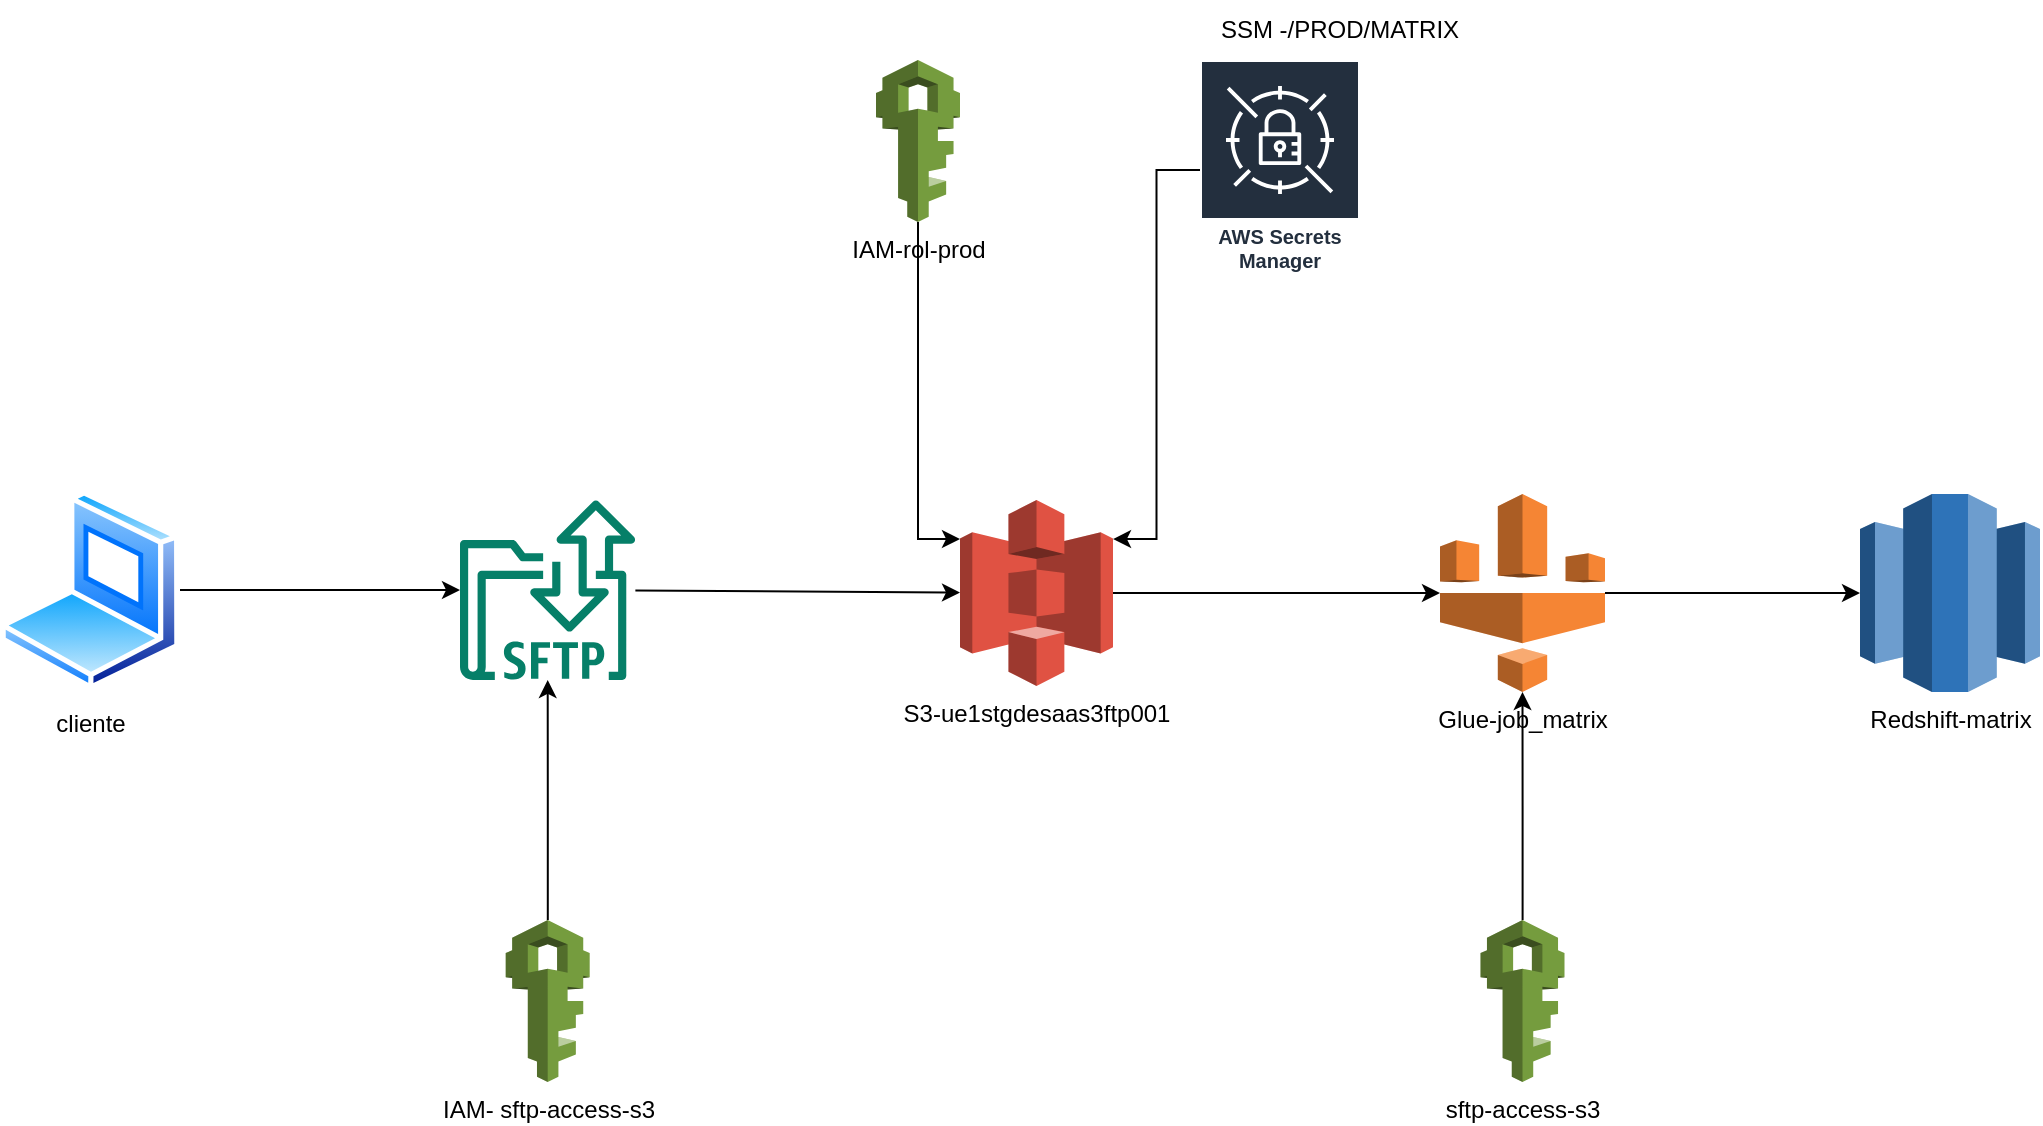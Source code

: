 <mxfile version="20.2.3" type="device"><diagram id="PhFD-9D2J0-vuELNFobK" name="Page-1"><mxGraphModel dx="1578" dy="857" grid="1" gridSize="10" guides="1" tooltips="1" connect="1" arrows="1" fold="1" page="1" pageScale="1" pageWidth="850" pageHeight="1100" math="0" shadow="0"><root><mxCell id="0"/><mxCell id="1" parent="0"/><mxCell id="eNyV49XT9eQzy7IXgoh--28" style="edgeStyle=none;rounded=0;orthogonalLoop=1;jettySize=auto;html=1;" edge="1" parent="1" source="eNyV49XT9eQzy7IXgoh--1" target="eNyV49XT9eQzy7IXgoh--7"><mxGeometry relative="1" as="geometry"/></mxCell><mxCell id="eNyV49XT9eQzy7IXgoh--1" value="cliente" style="aspect=fixed;perimeter=ellipsePerimeter;html=1;align=center;shadow=0;dashed=0;spacingTop=3;image;image=img/lib/active_directory/laptop_client.svg;" vertex="1" parent="1"><mxGeometry x="100" y="445" width="90" height="100" as="geometry"/></mxCell><mxCell id="eNyV49XT9eQzy7IXgoh--20" style="edgeStyle=orthogonalEdgeStyle;rounded=0;orthogonalLoop=1;jettySize=auto;html=1;entryX=0;entryY=0.5;entryDx=0;entryDy=0;entryPerimeter=0;" edge="1" parent="1" source="eNyV49XT9eQzy7IXgoh--2" target="eNyV49XT9eQzy7IXgoh--8"><mxGeometry relative="1" as="geometry"/></mxCell><mxCell id="eNyV49XT9eQzy7IXgoh--2" value="S3-ue1stgdesaas3ftp001" style="outlineConnect=0;dashed=0;verticalLabelPosition=bottom;verticalAlign=top;align=center;html=1;shape=mxgraph.aws3.s3;fillColor=#E05243;gradientColor=none;" vertex="1" parent="1"><mxGeometry x="580" y="450" width="76.5" height="93" as="geometry"/></mxCell><mxCell id="eNyV49XT9eQzy7IXgoh--3" value="Redshift-matrix" style="outlineConnect=0;dashed=0;verticalLabelPosition=bottom;verticalAlign=top;align=center;html=1;shape=mxgraph.aws3.redshift;fillColor=#2E73B8;gradientColor=none;" vertex="1" parent="1"><mxGeometry x="1030" y="447" width="90" height="99" as="geometry"/></mxCell><mxCell id="eNyV49XT9eQzy7IXgoh--18" style="edgeStyle=orthogonalEdgeStyle;rounded=0;orthogonalLoop=1;jettySize=auto;html=1;entryX=0;entryY=0.21;entryDx=0;entryDy=0;entryPerimeter=0;" edge="1" parent="1" source="eNyV49XT9eQzy7IXgoh--4" target="eNyV49XT9eQzy7IXgoh--2"><mxGeometry relative="1" as="geometry"/></mxCell><mxCell id="eNyV49XT9eQzy7IXgoh--4" value="IAM-rol-prod" style="outlineConnect=0;dashed=0;verticalLabelPosition=bottom;verticalAlign=top;align=center;html=1;shape=mxgraph.aws3.iam;fillColor=#759C3E;gradientColor=none;" vertex="1" parent="1"><mxGeometry x="538" y="230" width="42" height="81" as="geometry"/></mxCell><mxCell id="eNyV49XT9eQzy7IXgoh--17" style="edgeStyle=orthogonalEdgeStyle;rounded=0;orthogonalLoop=1;jettySize=auto;html=1;entryX=1;entryY=0.21;entryDx=0;entryDy=0;entryPerimeter=0;" edge="1" parent="1" source="eNyV49XT9eQzy7IXgoh--5" target="eNyV49XT9eQzy7IXgoh--2"><mxGeometry relative="1" as="geometry"/></mxCell><mxCell id="eNyV49XT9eQzy7IXgoh--5" value="AWS Secrets Manager" style="sketch=0;outlineConnect=0;fontColor=#232F3E;gradientColor=none;strokeColor=#ffffff;fillColor=#232F3E;dashed=0;verticalLabelPosition=middle;verticalAlign=bottom;align=center;html=1;whiteSpace=wrap;fontSize=10;fontStyle=1;spacing=3;shape=mxgraph.aws4.productIcon;prIcon=mxgraph.aws4.secrets_manager;" vertex="1" parent="1"><mxGeometry x="700" y="230" width="80" height="110" as="geometry"/></mxCell><mxCell id="eNyV49XT9eQzy7IXgoh--29" style="edgeStyle=none;rounded=0;orthogonalLoop=1;jettySize=auto;html=1;" edge="1" parent="1" source="eNyV49XT9eQzy7IXgoh--7" target="eNyV49XT9eQzy7IXgoh--2"><mxGeometry relative="1" as="geometry"/></mxCell><mxCell id="eNyV49XT9eQzy7IXgoh--7" value="" style="sketch=0;outlineConnect=0;fontColor=#232F3E;gradientColor=none;fillColor=#067F68;strokeColor=none;dashed=0;verticalLabelPosition=bottom;verticalAlign=top;align=center;html=1;fontSize=12;fontStyle=0;aspect=fixed;shape=mxgraph.aws4.transfer_for_sftp_resource;" vertex="1" parent="1"><mxGeometry x="330" y="450" width="87.69" height="90" as="geometry"/></mxCell><mxCell id="eNyV49XT9eQzy7IXgoh--21" style="edgeStyle=orthogonalEdgeStyle;rounded=0;orthogonalLoop=1;jettySize=auto;html=1;" edge="1" parent="1" source="eNyV49XT9eQzy7IXgoh--8" target="eNyV49XT9eQzy7IXgoh--3"><mxGeometry relative="1" as="geometry"/></mxCell><mxCell id="eNyV49XT9eQzy7IXgoh--8" value="Glue-job_matrix" style="outlineConnect=0;dashed=0;verticalLabelPosition=bottom;verticalAlign=top;align=center;html=1;shape=mxgraph.aws3.glue;fillColor=#F58534;gradientColor=none;" vertex="1" parent="1"><mxGeometry x="820" y="447" width="82.5" height="99" as="geometry"/></mxCell><mxCell id="eNyV49XT9eQzy7IXgoh--19" style="edgeStyle=orthogonalEdgeStyle;rounded=0;orthogonalLoop=1;jettySize=auto;html=1;" edge="1" parent="1" source="eNyV49XT9eQzy7IXgoh--12" target="eNyV49XT9eQzy7IXgoh--7"><mxGeometry relative="1" as="geometry"/></mxCell><mxCell id="eNyV49XT9eQzy7IXgoh--12" value="IAM- sftp-access-s3" style="outlineConnect=0;dashed=0;verticalLabelPosition=bottom;verticalAlign=top;align=center;html=1;shape=mxgraph.aws3.iam;fillColor=#759C3E;gradientColor=none;" vertex="1" parent="1"><mxGeometry x="352.85" y="660" width="42" height="81" as="geometry"/></mxCell><mxCell id="eNyV49XT9eQzy7IXgoh--16" value="SSM -/PROD/MATRIX" style="text;html=1;strokeColor=none;fillColor=none;align=center;verticalAlign=middle;whiteSpace=wrap;rounded=0;" vertex="1" parent="1"><mxGeometry x="700" y="200" width="140" height="30" as="geometry"/></mxCell><mxCell id="eNyV49XT9eQzy7IXgoh--23" style="edgeStyle=orthogonalEdgeStyle;rounded=0;orthogonalLoop=1;jettySize=auto;html=1;" edge="1" parent="1" source="eNyV49XT9eQzy7IXgoh--22" target="eNyV49XT9eQzy7IXgoh--8"><mxGeometry relative="1" as="geometry"/></mxCell><mxCell id="eNyV49XT9eQzy7IXgoh--22" value="sftp-access-s3" style="outlineConnect=0;dashed=0;verticalLabelPosition=bottom;verticalAlign=top;align=center;html=1;shape=mxgraph.aws3.iam;fillColor=#759C3E;gradientColor=none;" vertex="1" parent="1"><mxGeometry x="840.25" y="660" width="42" height="81" as="geometry"/></mxCell></root></mxGraphModel></diagram></mxfile>